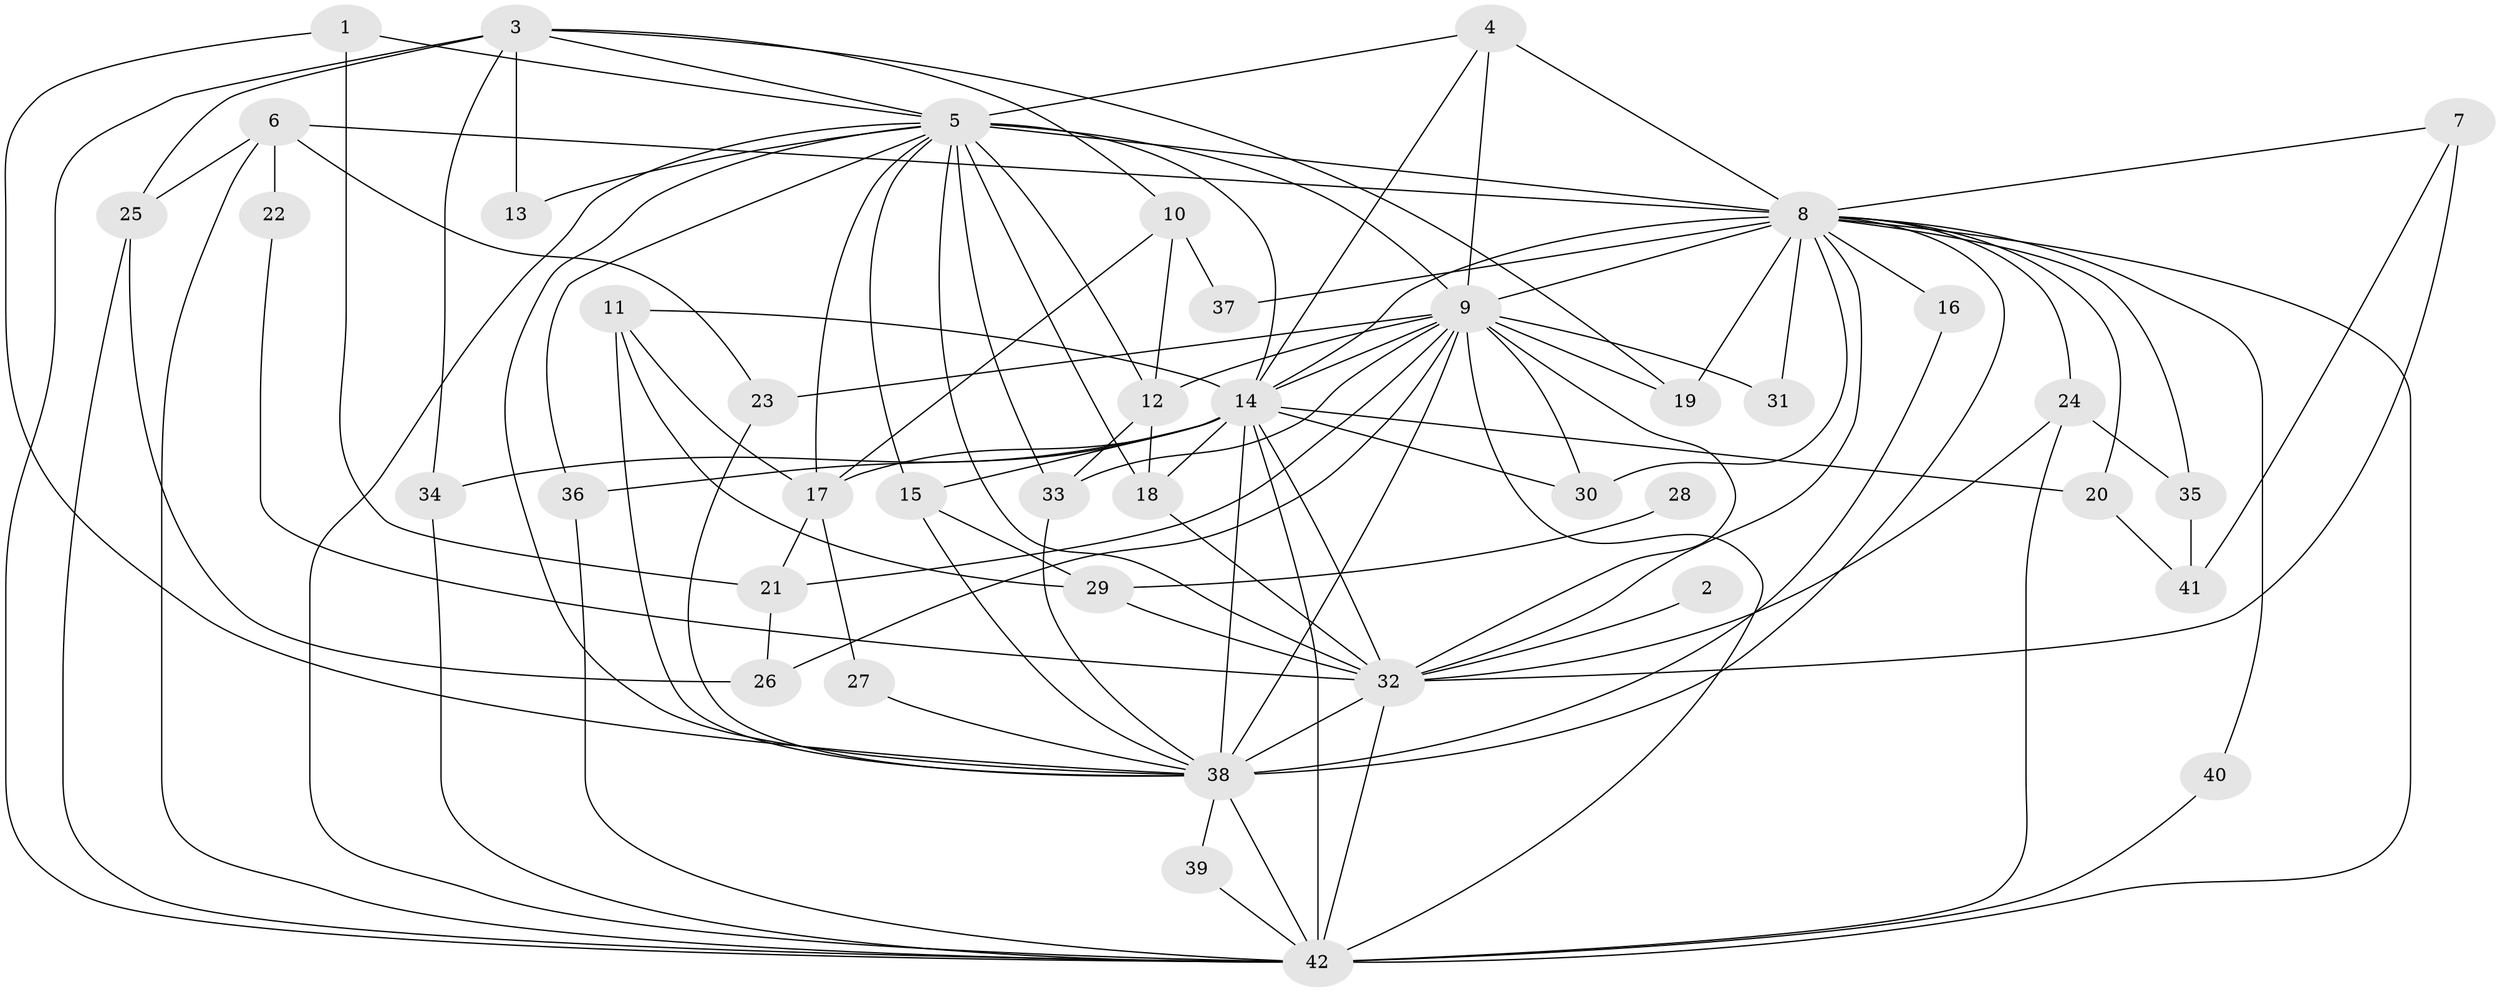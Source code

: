 // original degree distribution, {22: 0.023809523809523808, 15: 0.011904761904761904, 12: 0.011904761904761904, 21: 0.011904761904761904, 18: 0.023809523809523808, 14: 0.011904761904761904, 16: 0.011904761904761904, 23: 0.011904761904761904, 3: 0.27380952380952384, 4: 0.08333333333333333, 2: 0.4642857142857143, 8: 0.011904761904761904, 5: 0.03571428571428571, 7: 0.011904761904761904}
// Generated by graph-tools (version 1.1) at 2025/01/03/09/25 03:01:16]
// undirected, 42 vertices, 109 edges
graph export_dot {
graph [start="1"]
  node [color=gray90,style=filled];
  1;
  2;
  3;
  4;
  5;
  6;
  7;
  8;
  9;
  10;
  11;
  12;
  13;
  14;
  15;
  16;
  17;
  18;
  19;
  20;
  21;
  22;
  23;
  24;
  25;
  26;
  27;
  28;
  29;
  30;
  31;
  32;
  33;
  34;
  35;
  36;
  37;
  38;
  39;
  40;
  41;
  42;
  1 -- 5 [weight=1.0];
  1 -- 21 [weight=1.0];
  1 -- 38 [weight=1.0];
  2 -- 32 [weight=1.0];
  3 -- 5 [weight=1.0];
  3 -- 10 [weight=1.0];
  3 -- 13 [weight=1.0];
  3 -- 19 [weight=1.0];
  3 -- 25 [weight=1.0];
  3 -- 34 [weight=1.0];
  3 -- 42 [weight=1.0];
  4 -- 5 [weight=1.0];
  4 -- 8 [weight=1.0];
  4 -- 9 [weight=1.0];
  4 -- 14 [weight=1.0];
  5 -- 8 [weight=3.0];
  5 -- 9 [weight=2.0];
  5 -- 12 [weight=1.0];
  5 -- 13 [weight=2.0];
  5 -- 14 [weight=3.0];
  5 -- 15 [weight=1.0];
  5 -- 17 [weight=1.0];
  5 -- 18 [weight=1.0];
  5 -- 32 [weight=1.0];
  5 -- 33 [weight=1.0];
  5 -- 36 [weight=1.0];
  5 -- 38 [weight=2.0];
  5 -- 42 [weight=1.0];
  6 -- 8 [weight=1.0];
  6 -- 22 [weight=1.0];
  6 -- 23 [weight=1.0];
  6 -- 25 [weight=1.0];
  6 -- 42 [weight=1.0];
  7 -- 8 [weight=1.0];
  7 -- 32 [weight=1.0];
  7 -- 41 [weight=1.0];
  8 -- 9 [weight=2.0];
  8 -- 14 [weight=6.0];
  8 -- 16 [weight=2.0];
  8 -- 19 [weight=1.0];
  8 -- 20 [weight=1.0];
  8 -- 24 [weight=1.0];
  8 -- 30 [weight=1.0];
  8 -- 31 [weight=2.0];
  8 -- 32 [weight=3.0];
  8 -- 35 [weight=1.0];
  8 -- 37 [weight=2.0];
  8 -- 38 [weight=2.0];
  8 -- 40 [weight=1.0];
  8 -- 42 [weight=5.0];
  9 -- 12 [weight=1.0];
  9 -- 14 [weight=3.0];
  9 -- 19 [weight=1.0];
  9 -- 21 [weight=1.0];
  9 -- 23 [weight=1.0];
  9 -- 26 [weight=1.0];
  9 -- 30 [weight=1.0];
  9 -- 31 [weight=1.0];
  9 -- 32 [weight=1.0];
  9 -- 33 [weight=1.0];
  9 -- 38 [weight=1.0];
  9 -- 42 [weight=1.0];
  10 -- 12 [weight=1.0];
  10 -- 17 [weight=1.0];
  10 -- 37 [weight=1.0];
  11 -- 14 [weight=1.0];
  11 -- 17 [weight=1.0];
  11 -- 29 [weight=1.0];
  11 -- 38 [weight=1.0];
  12 -- 18 [weight=1.0];
  12 -- 33 [weight=1.0];
  14 -- 15 [weight=1.0];
  14 -- 17 [weight=3.0];
  14 -- 18 [weight=1.0];
  14 -- 20 [weight=1.0];
  14 -- 30 [weight=1.0];
  14 -- 32 [weight=3.0];
  14 -- 34 [weight=1.0];
  14 -- 36 [weight=1.0];
  14 -- 38 [weight=4.0];
  14 -- 42 [weight=3.0];
  15 -- 29 [weight=1.0];
  15 -- 38 [weight=1.0];
  16 -- 38 [weight=1.0];
  17 -- 21 [weight=1.0];
  17 -- 27 [weight=1.0];
  18 -- 32 [weight=1.0];
  20 -- 41 [weight=1.0];
  21 -- 26 [weight=1.0];
  22 -- 32 [weight=1.0];
  23 -- 38 [weight=1.0];
  24 -- 32 [weight=1.0];
  24 -- 35 [weight=1.0];
  24 -- 42 [weight=1.0];
  25 -- 26 [weight=1.0];
  25 -- 42 [weight=1.0];
  27 -- 38 [weight=1.0];
  28 -- 29 [weight=1.0];
  29 -- 32 [weight=1.0];
  32 -- 38 [weight=3.0];
  32 -- 42 [weight=1.0];
  33 -- 38 [weight=1.0];
  34 -- 42 [weight=1.0];
  35 -- 41 [weight=1.0];
  36 -- 42 [weight=1.0];
  38 -- 39 [weight=1.0];
  38 -- 42 [weight=1.0];
  39 -- 42 [weight=1.0];
  40 -- 42 [weight=1.0];
}
